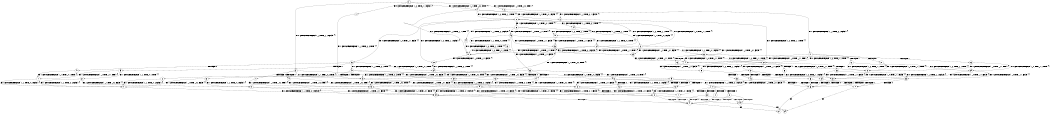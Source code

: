 digraph BCG {
size = "7, 10.5";
center = TRUE;
node [shape = circle];
0 [peripheries = 2];
0 -> 1 [label = "EX !0 !ATOMIC_EXCH_BRANCH (1, +0, TRUE, +1, 1, FALSE) !{}"];
0 -> 2 [label = "EX !1 !ATOMIC_EXCH_BRANCH (1, +1, TRUE, +0, 2, TRUE) !{}"];
0 -> 3 [label = "EX !0 !ATOMIC_EXCH_BRANCH (1, +0, TRUE, +1, 1, FALSE) !{}"];
0 -> 4 [label = "EX !1 !ATOMIC_EXCH_BRANCH (1, +1, TRUE, +0, 2, TRUE) !{}"];
1 -> 5 [label = "EX !1 !ATOMIC_EXCH_BRANCH (1, +1, TRUE, +0, 2, TRUE) !{}"];
2 -> 6 [label = "EX !1 !ATOMIC_EXCH_BRANCH (1, +1, TRUE, +0, 1, FALSE) !{}"];
3 -> 5 [label = "EX !1 !ATOMIC_EXCH_BRANCH (1, +1, TRUE, +0, 2, TRUE) !{}"];
3 -> 7 [label = "TERMINATE !0"];
3 -> 8 [label = "EX !1 !ATOMIC_EXCH_BRANCH (1, +1, TRUE, +0, 2, TRUE) !{}"];
3 -> 9 [label = "TERMINATE !0"];
4 -> 6 [label = "EX !1 !ATOMIC_EXCH_BRANCH (1, +1, TRUE, +0, 1, FALSE) !{}"];
4 -> 10 [label = "EX !0 !ATOMIC_EXCH_BRANCH (1, +0, TRUE, +1, 1, TRUE) !{}"];
4 -> 11 [label = "EX !1 !ATOMIC_EXCH_BRANCH (1, +1, TRUE, +0, 1, FALSE) !{}"];
4 -> 12 [label = "EX !0 !ATOMIC_EXCH_BRANCH (1, +0, TRUE, +1, 1, TRUE) !{}"];
5 -> 13 [label = "EX !1 !ATOMIC_EXCH_BRANCH (1, +1, TRUE, +0, 1, FALSE) !{}"];
6 -> 14 [label = "EX !0 !ATOMIC_EXCH_BRANCH (1, +0, TRUE, +1, 1, TRUE) !{}"];
7 -> 15 [label = "EX !1 !ATOMIC_EXCH_BRANCH (1, +1, TRUE, +0, 2, TRUE) !{}"];
8 -> 13 [label = "EX !1 !ATOMIC_EXCH_BRANCH (1, +1, TRUE, +0, 1, FALSE) !{}"];
8 -> 16 [label = "TERMINATE !0"];
8 -> 17 [label = "EX !1 !ATOMIC_EXCH_BRANCH (1, +1, TRUE, +0, 1, FALSE) !{}"];
8 -> 18 [label = "TERMINATE !0"];
9 -> 15 [label = "EX !1 !ATOMIC_EXCH_BRANCH (1, +1, TRUE, +0, 2, TRUE) !{}"];
9 -> 19 [label = "EX !1 !ATOMIC_EXCH_BRANCH (1, +1, TRUE, +0, 2, TRUE) !{}"];
10 -> 20 [label = "EX !0 !ATOMIC_EXCH_BRANCH (1, +0, TRUE, +1, 1, FALSE) !{}"];
11 -> 14 [label = "EX !0 !ATOMIC_EXCH_BRANCH (1, +0, TRUE, +1, 1, TRUE) !{}"];
11 -> 21 [label = "TERMINATE !1"];
11 -> 22 [label = "EX !0 !ATOMIC_EXCH_BRANCH (1, +0, TRUE, +1, 1, TRUE) !{}"];
11 -> 23 [label = "TERMINATE !1"];
12 -> 20 [label = "EX !0 !ATOMIC_EXCH_BRANCH (1, +0, TRUE, +1, 1, FALSE) !{}"];
12 -> 24 [label = "EX !1 !ATOMIC_EXCH_BRANCH (1, +1, TRUE, +0, 1, TRUE) !{}"];
12 -> 25 [label = "EX !0 !ATOMIC_EXCH_BRANCH (1, +0, TRUE, +1, 1, FALSE) !{}"];
12 -> 26 [label = "EX !1 !ATOMIC_EXCH_BRANCH (1, +1, TRUE, +0, 1, TRUE) !{}"];
13 -> 27 [label = "TERMINATE !0"];
14 -> 28 [label = "EX !0 !ATOMIC_EXCH_BRANCH (1, +0, TRUE, +1, 1, FALSE) !{}"];
15 -> 29 [label = "EX !1 !ATOMIC_EXCH_BRANCH (1, +1, TRUE, +0, 1, FALSE) !{}"];
16 -> 29 [label = "EX !1 !ATOMIC_EXCH_BRANCH (1, +1, TRUE, +0, 1, FALSE) !{}"];
17 -> 27 [label = "TERMINATE !0"];
17 -> 30 [label = "TERMINATE !1"];
17 -> 31 [label = "TERMINATE !0"];
17 -> 32 [label = "TERMINATE !1"];
18 -> 29 [label = "EX !1 !ATOMIC_EXCH_BRANCH (1, +1, TRUE, +0, 1, FALSE) !{}"];
18 -> 33 [label = "EX !1 !ATOMIC_EXCH_BRANCH (1, +1, TRUE, +0, 1, FALSE) !{}"];
19 -> 29 [label = "EX !1 !ATOMIC_EXCH_BRANCH (1, +1, TRUE, +0, 1, FALSE) !{}"];
19 -> 33 [label = "EX !1 !ATOMIC_EXCH_BRANCH (1, +1, TRUE, +0, 1, FALSE) !{}"];
20 -> 34 [label = "EX !1 !ATOMIC_EXCH_BRANCH (1, +1, TRUE, +0, 1, TRUE) !{}"];
21 -> 35 [label = "EX !0 !ATOMIC_EXCH_BRANCH (1, +0, TRUE, +1, 1, TRUE) !{}"];
22 -> 28 [label = "EX !0 !ATOMIC_EXCH_BRANCH (1, +0, TRUE, +1, 1, FALSE) !{}"];
22 -> 36 [label = "TERMINATE !1"];
22 -> 37 [label = "EX !0 !ATOMIC_EXCH_BRANCH (1, +0, TRUE, +1, 1, FALSE) !{}"];
22 -> 38 [label = "TERMINATE !1"];
23 -> 35 [label = "EX !0 !ATOMIC_EXCH_BRANCH (1, +0, TRUE, +1, 1, TRUE) !{}"];
23 -> 39 [label = "EX !0 !ATOMIC_EXCH_BRANCH (1, +0, TRUE, +1, 1, TRUE) !{}"];
24 -> 40 [label = "EX !0 !ATOMIC_EXCH_BRANCH (1, +0, TRUE, +1, 1, TRUE) !{}"];
25 -> 34 [label = "EX !1 !ATOMIC_EXCH_BRANCH (1, +1, TRUE, +0, 1, TRUE) !{}"];
25 -> 41 [label = "TERMINATE !0"];
25 -> 42 [label = "EX !1 !ATOMIC_EXCH_BRANCH (1, +1, TRUE, +0, 1, TRUE) !{}"];
25 -> 43 [label = "TERMINATE !0"];
26 -> 40 [label = "EX !0 !ATOMIC_EXCH_BRANCH (1, +0, TRUE, +1, 1, TRUE) !{}"];
26 -> 44 [label = "EX !1 !ATOMIC_EXCH_BRANCH (1, +1, TRUE, +0, 2, FALSE) !{}"];
26 -> 45 [label = "EX !0 !ATOMIC_EXCH_BRANCH (1, +0, TRUE, +1, 1, TRUE) !{}"];
26 -> 46 [label = "EX !1 !ATOMIC_EXCH_BRANCH (1, +1, TRUE, +0, 2, FALSE) !{}"];
27 -> 47 [label = "TERMINATE !1"];
28 -> 48 [label = "TERMINATE !0"];
29 -> 47 [label = "TERMINATE !1"];
30 -> 47 [label = "TERMINATE !0"];
31 -> 47 [label = "TERMINATE !1"];
31 -> 49 [label = "TERMINATE !1"];
32 -> 47 [label = "TERMINATE !0"];
32 -> 49 [label = "TERMINATE !0"];
33 -> 47 [label = "TERMINATE !1"];
33 -> 49 [label = "TERMINATE !1"];
34 -> 50 [label = "EX !1 !ATOMIC_EXCH_BRANCH (1, +1, TRUE, +0, 2, FALSE) !{}"];
35 -> 51 [label = "EX !0 !ATOMIC_EXCH_BRANCH (1, +0, TRUE, +1, 1, FALSE) !{}"];
36 -> 51 [label = "EX !0 !ATOMIC_EXCH_BRANCH (1, +0, TRUE, +1, 1, FALSE) !{}"];
37 -> 48 [label = "TERMINATE !0"];
37 -> 52 [label = "TERMINATE !1"];
37 -> 53 [label = "TERMINATE !0"];
37 -> 54 [label = "TERMINATE !1"];
38 -> 51 [label = "EX !0 !ATOMIC_EXCH_BRANCH (1, +0, TRUE, +1, 1, FALSE) !{}"];
38 -> 55 [label = "EX !0 !ATOMIC_EXCH_BRANCH (1, +0, TRUE, +1, 1, FALSE) !{}"];
39 -> 51 [label = "EX !0 !ATOMIC_EXCH_BRANCH (1, +0, TRUE, +1, 1, FALSE) !{}"];
39 -> 55 [label = "EX !0 !ATOMIC_EXCH_BRANCH (1, +0, TRUE, +1, 1, FALSE) !{}"];
40 -> 56 [label = "EX !0 !ATOMIC_EXCH_BRANCH (1, +0, TRUE, +1, 1, FALSE) !{}"];
41 -> 57 [label = "EX !1 !ATOMIC_EXCH_BRANCH (1, +1, TRUE, +0, 1, TRUE) !{}"];
42 -> 50 [label = "EX !1 !ATOMIC_EXCH_BRANCH (1, +1, TRUE, +0, 2, FALSE) !{}"];
42 -> 58 [label = "TERMINATE !0"];
42 -> 59 [label = "EX !1 !ATOMIC_EXCH_BRANCH (1, +1, TRUE, +0, 2, FALSE) !{}"];
42 -> 60 [label = "TERMINATE !0"];
43 -> 57 [label = "EX !1 !ATOMIC_EXCH_BRANCH (1, +1, TRUE, +0, 1, TRUE) !{}"];
43 -> 61 [label = "EX !1 !ATOMIC_EXCH_BRANCH (1, +1, TRUE, +0, 1, TRUE) !{}"];
44 -> 10 [label = "EX !0 !ATOMIC_EXCH_BRANCH (1, +0, TRUE, +1, 1, TRUE) !{}"];
45 -> 56 [label = "EX !0 !ATOMIC_EXCH_BRANCH (1, +0, TRUE, +1, 1, FALSE) !{}"];
45 -> 62 [label = "EX !1 !ATOMIC_EXCH_BRANCH (1, +1, TRUE, +0, 2, TRUE) !{}"];
45 -> 63 [label = "EX !0 !ATOMIC_EXCH_BRANCH (1, +0, TRUE, +1, 1, FALSE) !{}"];
45 -> 64 [label = "EX !1 !ATOMIC_EXCH_BRANCH (1, +1, TRUE, +0, 2, TRUE) !{}"];
46 -> 10 [label = "EX !0 !ATOMIC_EXCH_BRANCH (1, +0, TRUE, +1, 1, TRUE) !{}"];
46 -> 65 [label = "EX !1 !ATOMIC_EXCH_BRANCH (1, +1, TRUE, +0, 1, FALSE) !{}"];
46 -> 12 [label = "EX !0 !ATOMIC_EXCH_BRANCH (1, +0, TRUE, +1, 1, TRUE) !{}"];
46 -> 66 [label = "EX !1 !ATOMIC_EXCH_BRANCH (1, +1, TRUE, +0, 1, FALSE) !{}"];
47 -> 67 [label = "exit"];
48 -> 68 [label = "TERMINATE !1"];
49 -> 69 [label = "exit"];
50 -> 13 [label = "EX !1 !ATOMIC_EXCH_BRANCH (1, +1, TRUE, +0, 1, FALSE) !{}"];
51 -> 68 [label = "TERMINATE !0"];
52 -> 68 [label = "TERMINATE !0"];
53 -> 68 [label = "TERMINATE !1"];
53 -> 70 [label = "TERMINATE !1"];
54 -> 68 [label = "TERMINATE !0"];
54 -> 70 [label = "TERMINATE !0"];
55 -> 68 [label = "TERMINATE !0"];
55 -> 70 [label = "TERMINATE !0"];
56 -> 5 [label = "EX !1 !ATOMIC_EXCH_BRANCH (1, +1, TRUE, +0, 2, TRUE) !{}"];
57 -> 71 [label = "EX !1 !ATOMIC_EXCH_BRANCH (1, +1, TRUE, +0, 2, FALSE) !{}"];
58 -> 71 [label = "EX !1 !ATOMIC_EXCH_BRANCH (1, +1, TRUE, +0, 2, FALSE) !{}"];
59 -> 13 [label = "EX !1 !ATOMIC_EXCH_BRANCH (1, +1, TRUE, +0, 1, FALSE) !{}"];
59 -> 16 [label = "TERMINATE !0"];
59 -> 17 [label = "EX !1 !ATOMIC_EXCH_BRANCH (1, +1, TRUE, +0, 1, FALSE) !{}"];
59 -> 18 [label = "TERMINATE !0"];
60 -> 71 [label = "EX !1 !ATOMIC_EXCH_BRANCH (1, +1, TRUE, +0, 2, FALSE) !{}"];
60 -> 72 [label = "EX !1 !ATOMIC_EXCH_BRANCH (1, +1, TRUE, +0, 2, FALSE) !{}"];
61 -> 71 [label = "EX !1 !ATOMIC_EXCH_BRANCH (1, +1, TRUE, +0, 2, FALSE) !{}"];
61 -> 72 [label = "EX !1 !ATOMIC_EXCH_BRANCH (1, +1, TRUE, +0, 2, FALSE) !{}"];
62 -> 10 [label = "EX !0 !ATOMIC_EXCH_BRANCH (1, +0, TRUE, +1, 1, TRUE) !{}"];
63 -> 5 [label = "EX !1 !ATOMIC_EXCH_BRANCH (1, +1, TRUE, +0, 2, TRUE) !{}"];
63 -> 73 [label = "TERMINATE !0"];
63 -> 8 [label = "EX !1 !ATOMIC_EXCH_BRANCH (1, +1, TRUE, +0, 2, TRUE) !{}"];
63 -> 74 [label = "TERMINATE !0"];
64 -> 10 [label = "EX !0 !ATOMIC_EXCH_BRANCH (1, +0, TRUE, +1, 1, TRUE) !{}"];
64 -> 65 [label = "EX !1 !ATOMIC_EXCH_BRANCH (1, +1, TRUE, +0, 1, FALSE) !{}"];
64 -> 12 [label = "EX !0 !ATOMIC_EXCH_BRANCH (1, +0, TRUE, +1, 1, TRUE) !{}"];
64 -> 66 [label = "EX !1 !ATOMIC_EXCH_BRANCH (1, +1, TRUE, +0, 1, FALSE) !{}"];
65 -> 14 [label = "EX !0 !ATOMIC_EXCH_BRANCH (1, +0, TRUE, +1, 1, TRUE) !{}"];
66 -> 14 [label = "EX !0 !ATOMIC_EXCH_BRANCH (1, +0, TRUE, +1, 1, TRUE) !{}"];
66 -> 75 [label = "TERMINATE !1"];
66 -> 22 [label = "EX !0 !ATOMIC_EXCH_BRANCH (1, +0, TRUE, +1, 1, TRUE) !{}"];
66 -> 76 [label = "TERMINATE !1"];
68 -> 67 [label = "exit"];
70 -> 69 [label = "exit"];
71 -> 29 [label = "EX !1 !ATOMIC_EXCH_BRANCH (1, +1, TRUE, +0, 1, FALSE) !{}"];
72 -> 29 [label = "EX !1 !ATOMIC_EXCH_BRANCH (1, +1, TRUE, +0, 1, FALSE) !{}"];
72 -> 33 [label = "EX !1 !ATOMIC_EXCH_BRANCH (1, +1, TRUE, +0, 1, FALSE) !{}"];
73 -> 15 [label = "EX !1 !ATOMIC_EXCH_BRANCH (1, +1, TRUE, +0, 2, TRUE) !{}"];
74 -> 15 [label = "EX !1 !ATOMIC_EXCH_BRANCH (1, +1, TRUE, +0, 2, TRUE) !{}"];
74 -> 19 [label = "EX !1 !ATOMIC_EXCH_BRANCH (1, +1, TRUE, +0, 2, TRUE) !{}"];
75 -> 35 [label = "EX !0 !ATOMIC_EXCH_BRANCH (1, +0, TRUE, +1, 1, TRUE) !{}"];
76 -> 35 [label = "EX !0 !ATOMIC_EXCH_BRANCH (1, +0, TRUE, +1, 1, TRUE) !{}"];
76 -> 39 [label = "EX !0 !ATOMIC_EXCH_BRANCH (1, +0, TRUE, +1, 1, TRUE) !{}"];
}
